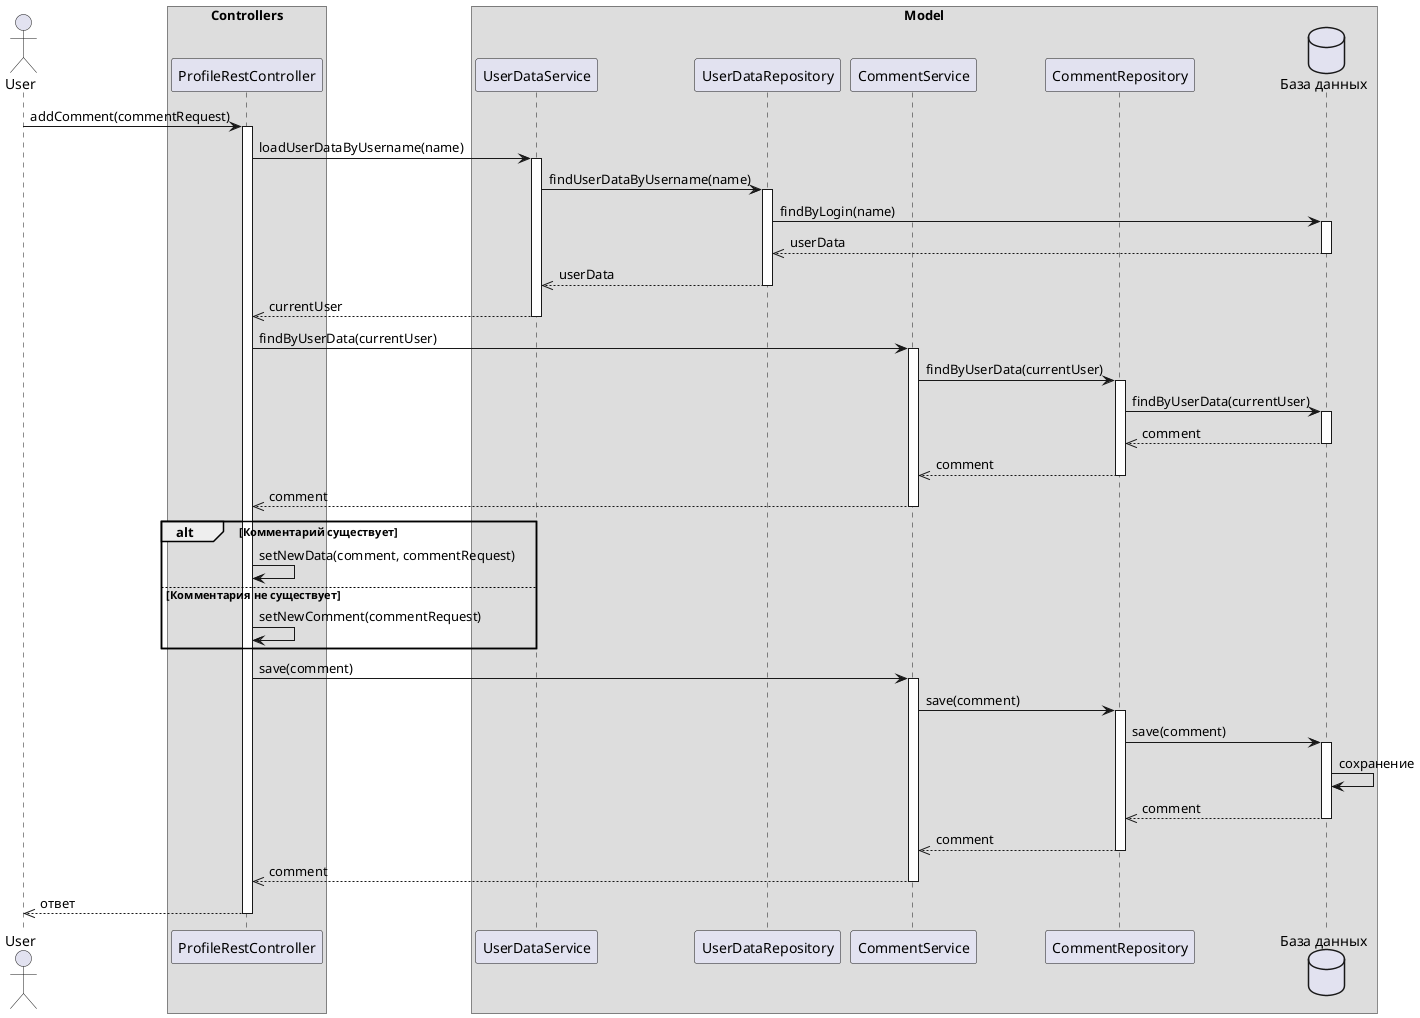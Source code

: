 @startuml
actor User
box "Controllers"
    participant "ProfileRestController" as PRC
box end
box "Model"
    participant "UserDataService" as UDS
    participant "UserDataRepository" as UDR
    participant "CommentService" as CS
    participant "CommentRepository" as CR
    database "База данных" as DB

User -> PRC : addComment(commentRequest)
activate PRC

PRC -> UDS : loadUserDataByUsername(name)
activate UDS

UDS -> UDR : findUserDataByUsername(name)
activate UDR

UDR -> DB : findByLogin(name)
activate DB

DB -->> UDR : userData
deactivate DB

UDR -->> UDS : userData
deactivate UDR

UDS -->> PRC : currentUser
deactivate UDS

PRC -> CS : findByUserData(currentUser)
activate CS

CS -> CR : findByUserData(currentUser)
activate CR

CR ->  DB : findByUserData(currentUser)
activate DB

DB -->> CR : comment
deactivate DB

CR -->> CS : comment
deactivate CR

CS -->> PRC : comment
deactivate CS

alt Комментарий существует
    PRC -> PRC : setNewData(comment, commentRequest)
    else Комментария не существует
    PRC -> PRC : setNewComment(commentRequest)
end

PRC -> CS : save(comment)
activate CS

CS -> CR : save(comment)
activate CR

CR -> DB : save(comment)
activate DB
DB -> DB : сохранение
DB -->> CR : comment
deactivate DB

CR -->> CS : comment
deactivate CR

CS -->> PRC : comment
deactivate CS

PRC -->> User : ответ
deactivate PRC

@enduml